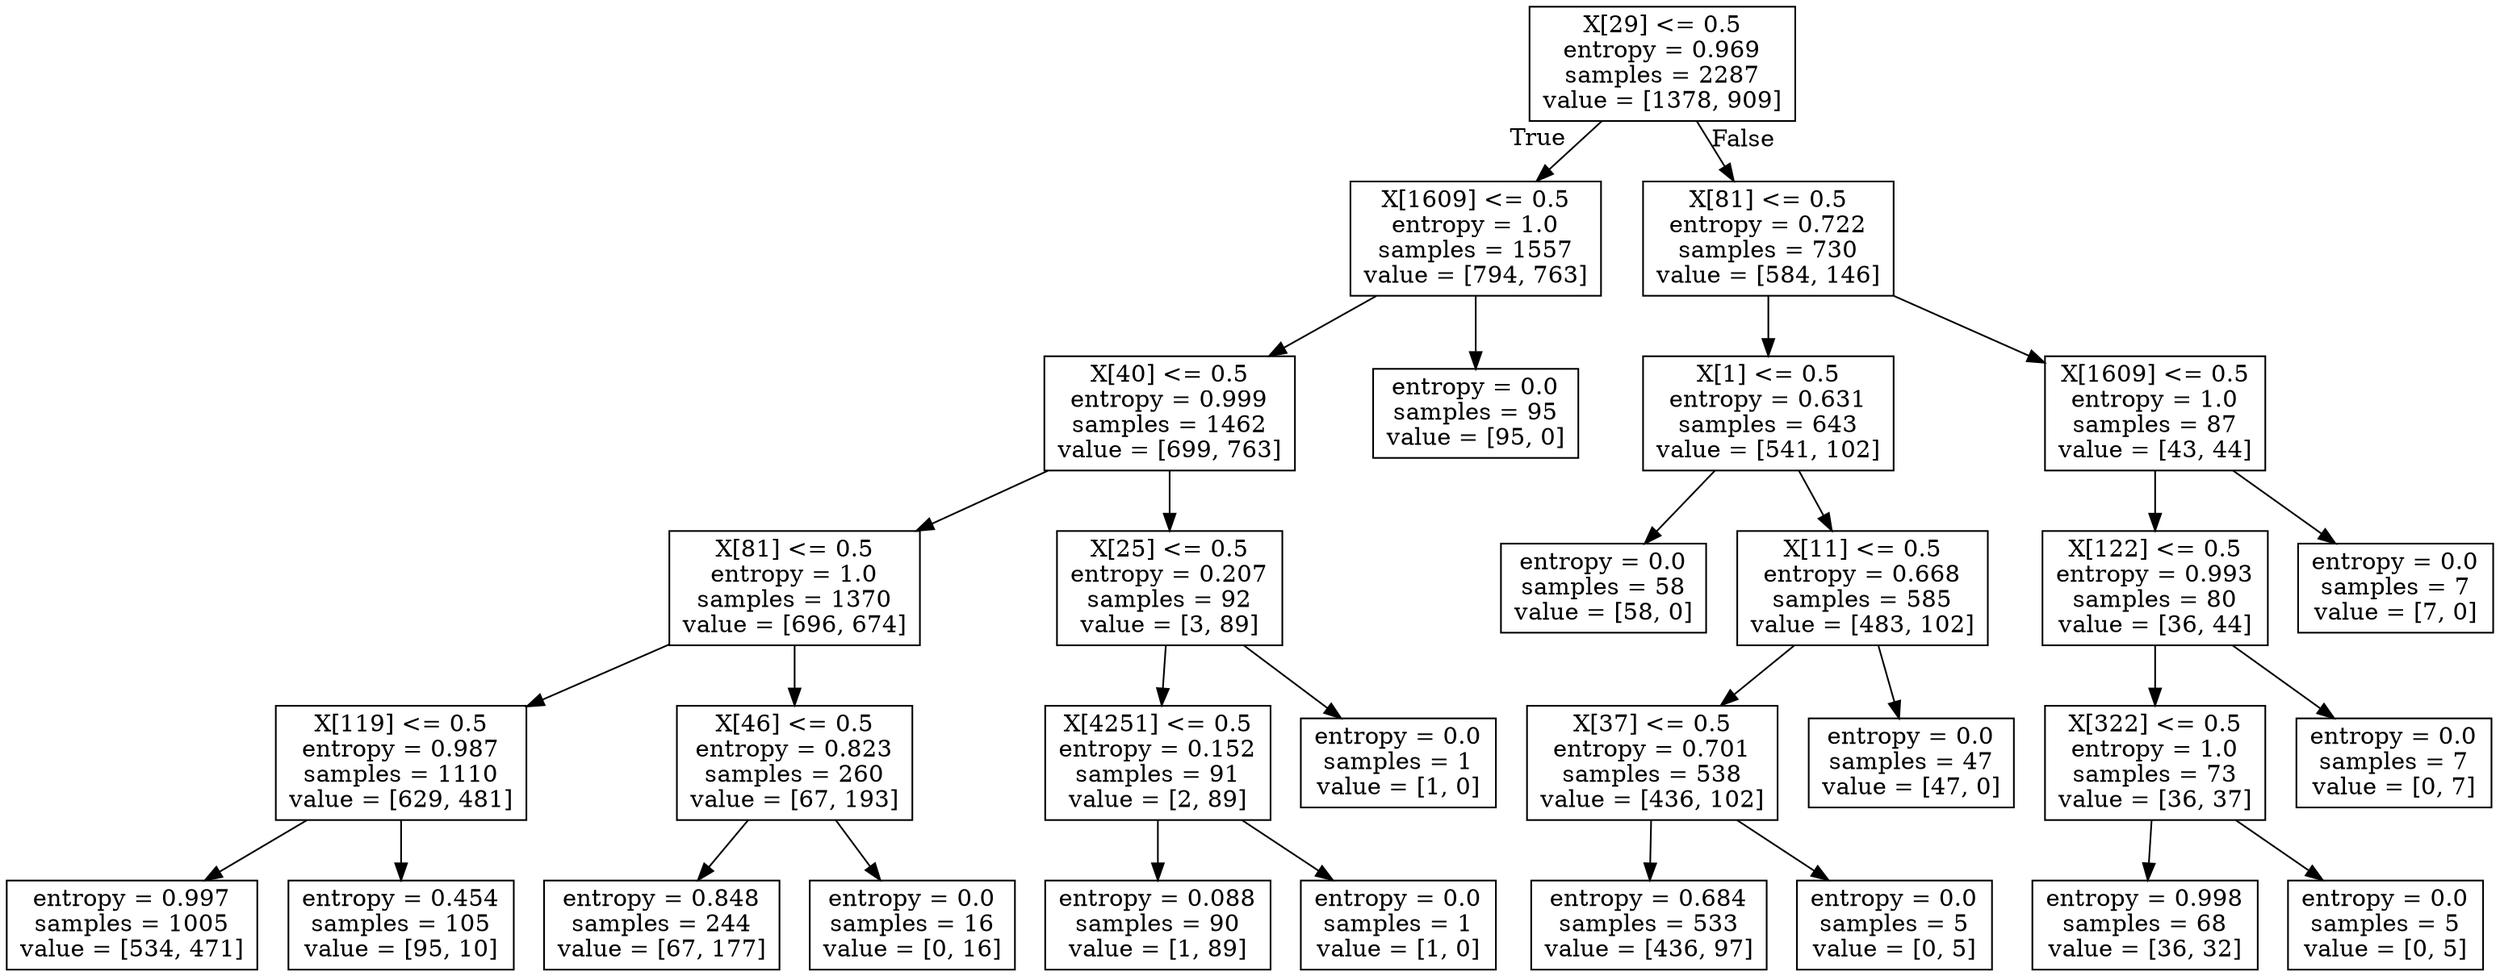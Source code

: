 digraph Tree {
node [shape=box] ;
0 [label="X[29] <= 0.5\nentropy = 0.969\nsamples = 2287\nvalue = [1378, 909]"] ;
1 [label="X[1609] <= 0.5\nentropy = 1.0\nsamples = 1557\nvalue = [794, 763]"] ;
0 -> 1 [labeldistance=2.5, labelangle=45, headlabel="True"] ;
2 [label="X[40] <= 0.5\nentropy = 0.999\nsamples = 1462\nvalue = [699, 763]"] ;
1 -> 2 ;
3 [label="X[81] <= 0.5\nentropy = 1.0\nsamples = 1370\nvalue = [696, 674]"] ;
2 -> 3 ;
4 [label="X[119] <= 0.5\nentropy = 0.987\nsamples = 1110\nvalue = [629, 481]"] ;
3 -> 4 ;
5 [label="entropy = 0.997\nsamples = 1005\nvalue = [534, 471]"] ;
4 -> 5 ;
6 [label="entropy = 0.454\nsamples = 105\nvalue = [95, 10]"] ;
4 -> 6 ;
7 [label="X[46] <= 0.5\nentropy = 0.823\nsamples = 260\nvalue = [67, 193]"] ;
3 -> 7 ;
8 [label="entropy = 0.848\nsamples = 244\nvalue = [67, 177]"] ;
7 -> 8 ;
9 [label="entropy = 0.0\nsamples = 16\nvalue = [0, 16]"] ;
7 -> 9 ;
10 [label="X[25] <= 0.5\nentropy = 0.207\nsamples = 92\nvalue = [3, 89]"] ;
2 -> 10 ;
11 [label="X[4251] <= 0.5\nentropy = 0.152\nsamples = 91\nvalue = [2, 89]"] ;
10 -> 11 ;
12 [label="entropy = 0.088\nsamples = 90\nvalue = [1, 89]"] ;
11 -> 12 ;
13 [label="entropy = 0.0\nsamples = 1\nvalue = [1, 0]"] ;
11 -> 13 ;
14 [label="entropy = 0.0\nsamples = 1\nvalue = [1, 0]"] ;
10 -> 14 ;
15 [label="entropy = 0.0\nsamples = 95\nvalue = [95, 0]"] ;
1 -> 15 ;
16 [label="X[81] <= 0.5\nentropy = 0.722\nsamples = 730\nvalue = [584, 146]"] ;
0 -> 16 [labeldistance=2.5, labelangle=-45, headlabel="False"] ;
17 [label="X[1] <= 0.5\nentropy = 0.631\nsamples = 643\nvalue = [541, 102]"] ;
16 -> 17 ;
18 [label="entropy = 0.0\nsamples = 58\nvalue = [58, 0]"] ;
17 -> 18 ;
19 [label="X[11] <= 0.5\nentropy = 0.668\nsamples = 585\nvalue = [483, 102]"] ;
17 -> 19 ;
20 [label="X[37] <= 0.5\nentropy = 0.701\nsamples = 538\nvalue = [436, 102]"] ;
19 -> 20 ;
21 [label="entropy = 0.684\nsamples = 533\nvalue = [436, 97]"] ;
20 -> 21 ;
22 [label="entropy = 0.0\nsamples = 5\nvalue = [0, 5]"] ;
20 -> 22 ;
23 [label="entropy = 0.0\nsamples = 47\nvalue = [47, 0]"] ;
19 -> 23 ;
24 [label="X[1609] <= 0.5\nentropy = 1.0\nsamples = 87\nvalue = [43, 44]"] ;
16 -> 24 ;
25 [label="X[122] <= 0.5\nentropy = 0.993\nsamples = 80\nvalue = [36, 44]"] ;
24 -> 25 ;
26 [label="X[322] <= 0.5\nentropy = 1.0\nsamples = 73\nvalue = [36, 37]"] ;
25 -> 26 ;
27 [label="entropy = 0.998\nsamples = 68\nvalue = [36, 32]"] ;
26 -> 27 ;
28 [label="entropy = 0.0\nsamples = 5\nvalue = [0, 5]"] ;
26 -> 28 ;
29 [label="entropy = 0.0\nsamples = 7\nvalue = [0, 7]"] ;
25 -> 29 ;
30 [label="entropy = 0.0\nsamples = 7\nvalue = [7, 0]"] ;
24 -> 30 ;
}